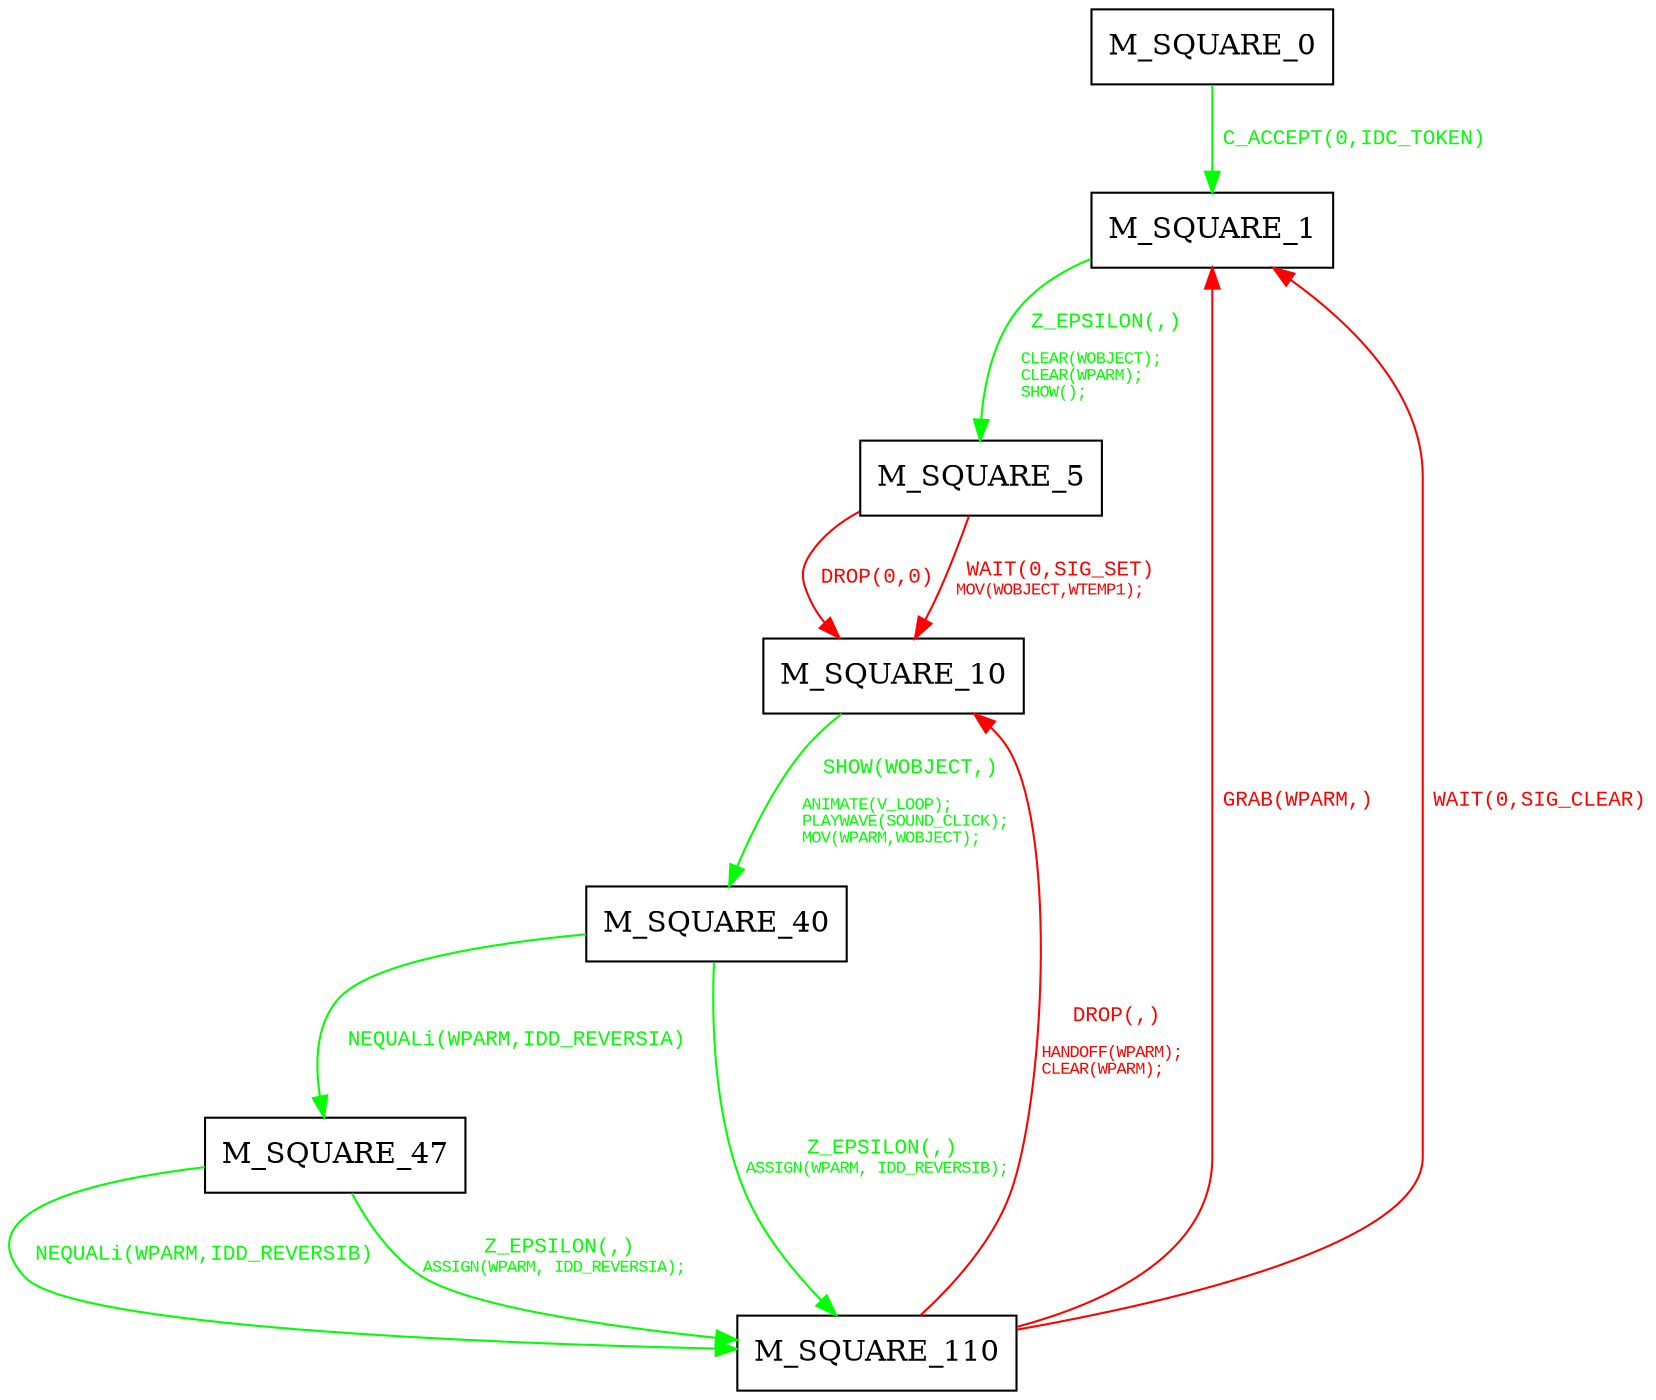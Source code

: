 digraph {
 node [shape=record];
"M_SQUARE_0" -> "M_SQUARE_1"[color=green, fontcolor=green, label=< <font face="Courier New" point-size="10">
C_ACCEPT(0,IDC_TOKEN)<br/>
</font>>];
"M_SQUARE_1" -> "M_SQUARE_5"[color=green, fontcolor=green, label=< <font face="Courier New" point-size="10">
Z_EPSILON(,)<br/>
<font point-size="8"><br align="left"/>
CLEAR(WOBJECT);<br align="left"/>
CLEAR(WPARM);<br align="left"/>
SHOW();<br align="left"/>
</font></font>>];
"M_SQUARE_5" -> "M_SQUARE_10"[color=red, fontcolor=red, label=< <font face="Courier New" point-size="10">
DROP(0,0)<br/>
</font>>];
"M_SQUARE_5" -> "M_SQUARE_10"[color=red, fontcolor=red, label=< <font face="Courier New" point-size="10">
WAIT(0,SIG_SET)<br/>
<font point-size="8">MOV(WOBJECT,WTEMP1);<br align="left"/>
</font></font>>];
"M_SQUARE_10" -> "M_SQUARE_40"[color=green, fontcolor=green, label=< <font face="Courier New" point-size="10">
SHOW(WOBJECT,)<br/>
<font point-size="8"><br align="left"/>
ANIMATE(V_LOOP);<br align="left"/>
PLAYWAVE(SOUND_CLICK);<br align="left"/>
MOV(WPARM,WOBJECT);<br align="left"/>
</font></font>>];
"M_SQUARE_40" -> "M_SQUARE_47"[color=green, fontcolor=green, label=< <font face="Courier New" point-size="10">
NEQUALi(WPARM,IDD_REVERSIA)<br/>
</font>>];
"M_SQUARE_40" -> "M_SQUARE_110"[color=green, fontcolor=green, label=< <font face="Courier New" point-size="10">
Z_EPSILON(,)<br/>
<font point-size="8">ASSIGN(WPARM, IDD_REVERSIB);<br align="left"/>
</font></font>>];
"M_SQUARE_47" -> "M_SQUARE_110"[color=green, fontcolor=green, label=< <font face="Courier New" point-size="10">
NEQUALi(WPARM,IDD_REVERSIB)<br/>
</font>>];
"M_SQUARE_47" -> "M_SQUARE_110"[color=green, fontcolor=green, label=< <font face="Courier New" point-size="10">
Z_EPSILON(,)<br/>
<font point-size="8">ASSIGN(WPARM, IDD_REVERSIA);<br align="left"/>
</font></font>>];
"M_SQUARE_110" -> "M_SQUARE_10"[color=red, fontcolor=red, label=< <font face="Courier New" point-size="10">
DROP(,)<br/>
<font point-size="8"><br align="left"/>
HANDOFF(WPARM);<br align="left"/>
CLEAR(WPARM);<br align="left"/>
</font></font>>];
"M_SQUARE_110" -> "M_SQUARE_1"[color=red, fontcolor=red, label=< <font face="Courier New" point-size="10">
GRAB(WPARM,)<br/>
</font>>];
"M_SQUARE_110" -> "M_SQUARE_1"[color=red, fontcolor=red, label=< <font face="Courier New" point-size="10">
WAIT(0,SIG_CLEAR)<br/>
</font>>];
}
